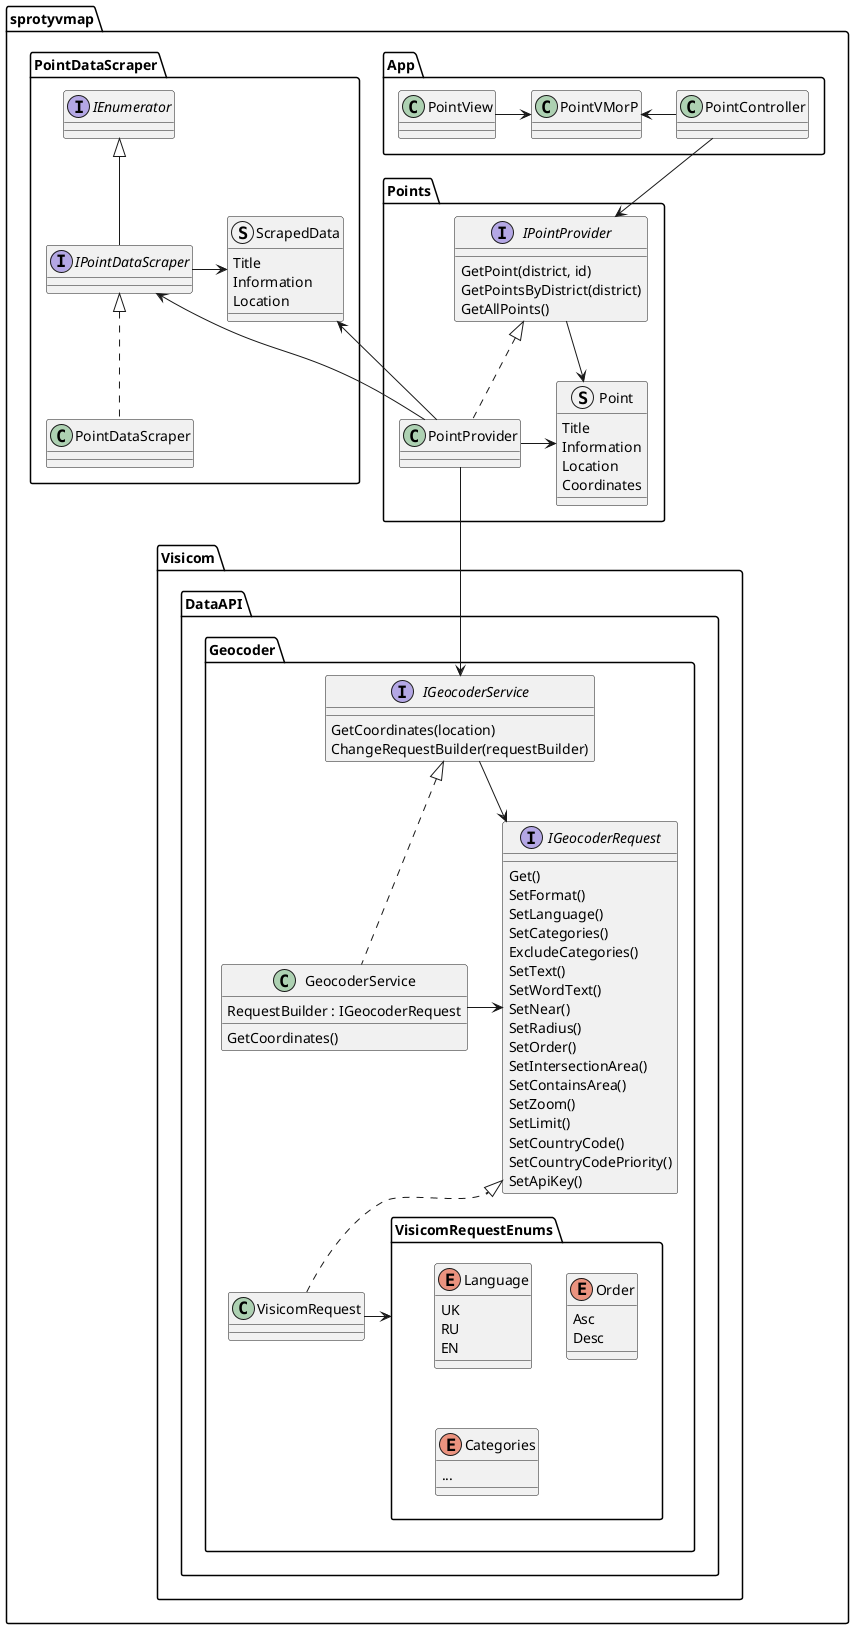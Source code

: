 @startuml sprotyvmap
package sprotyvmap
{
    package Points
    {
        interface IPointProvider {
            GetPoint(district, id)
            GetPointsByDistrict(district)
            GetAllPoints()
        }
        struct Point {
            {field} Title
            Information
            Location
            Coordinates
        }
        IPointProvider -> Point
        class PointProvider implements IPointProvider
        PointProvider -> Point
    }
    package App
    {
        PointController --> IPointProvider
        PointVMorP <- PointController
        PointView -> PointVMorP
    }
    package PointDataScraper
    {
        struct ScrapedData {
            {field}Title
            Information
            Location
        }
        ScrapedData <-- PointProvider
        IPointDataScraper <- PointProvider
        IPointDataScraper -> ScrapedData
        interface IPointDataScraper implements IEnumerator
        class PointDataScraper implements IPointDataScraper
    }

    package Visicom.DataAPI.Geocoder
    {
        interface IGeocoderService {
            GetCoordinates(location)
            ChangeRequestBuilder(requestBuilder)
        }
        IGeocoderService -> IGeocoderRequest
        interface IGeocoderRequest {
            Get()
            SetFormat()
            SetLanguage()
            SetCategories()
            ExcludeCategories()
            SetText()
            SetWordText()
            SetNear()
            SetRadius()
            SetOrder()
            SetIntersectionArea()
            SetContainsArea()
            SetZoom()
            SetLimit()
            SetCountryCode()
            SetCountryCodePriority()
            SetApiKey()
        }
        class GeocoderService implements IGeocoderService{
            RequestBuilder : IGeocoderRequest
            GetCoordinates()
        }
        GeocoderService -> IGeocoderRequest
        PointProvider -down-> IGeocoderService
            package VisicomRequestEnums {
                enum Language {
                    UK
                    RU
                    EN
                }
                enum Order {
                    Asc
                    Desc
                }
                enum Categories {
                    ...
                }
            }
            class VisicomRequest implements IGeocoderRequest{

            }
            VisicomRequest -> VisicomRequestEnums
    }
}

@enduml